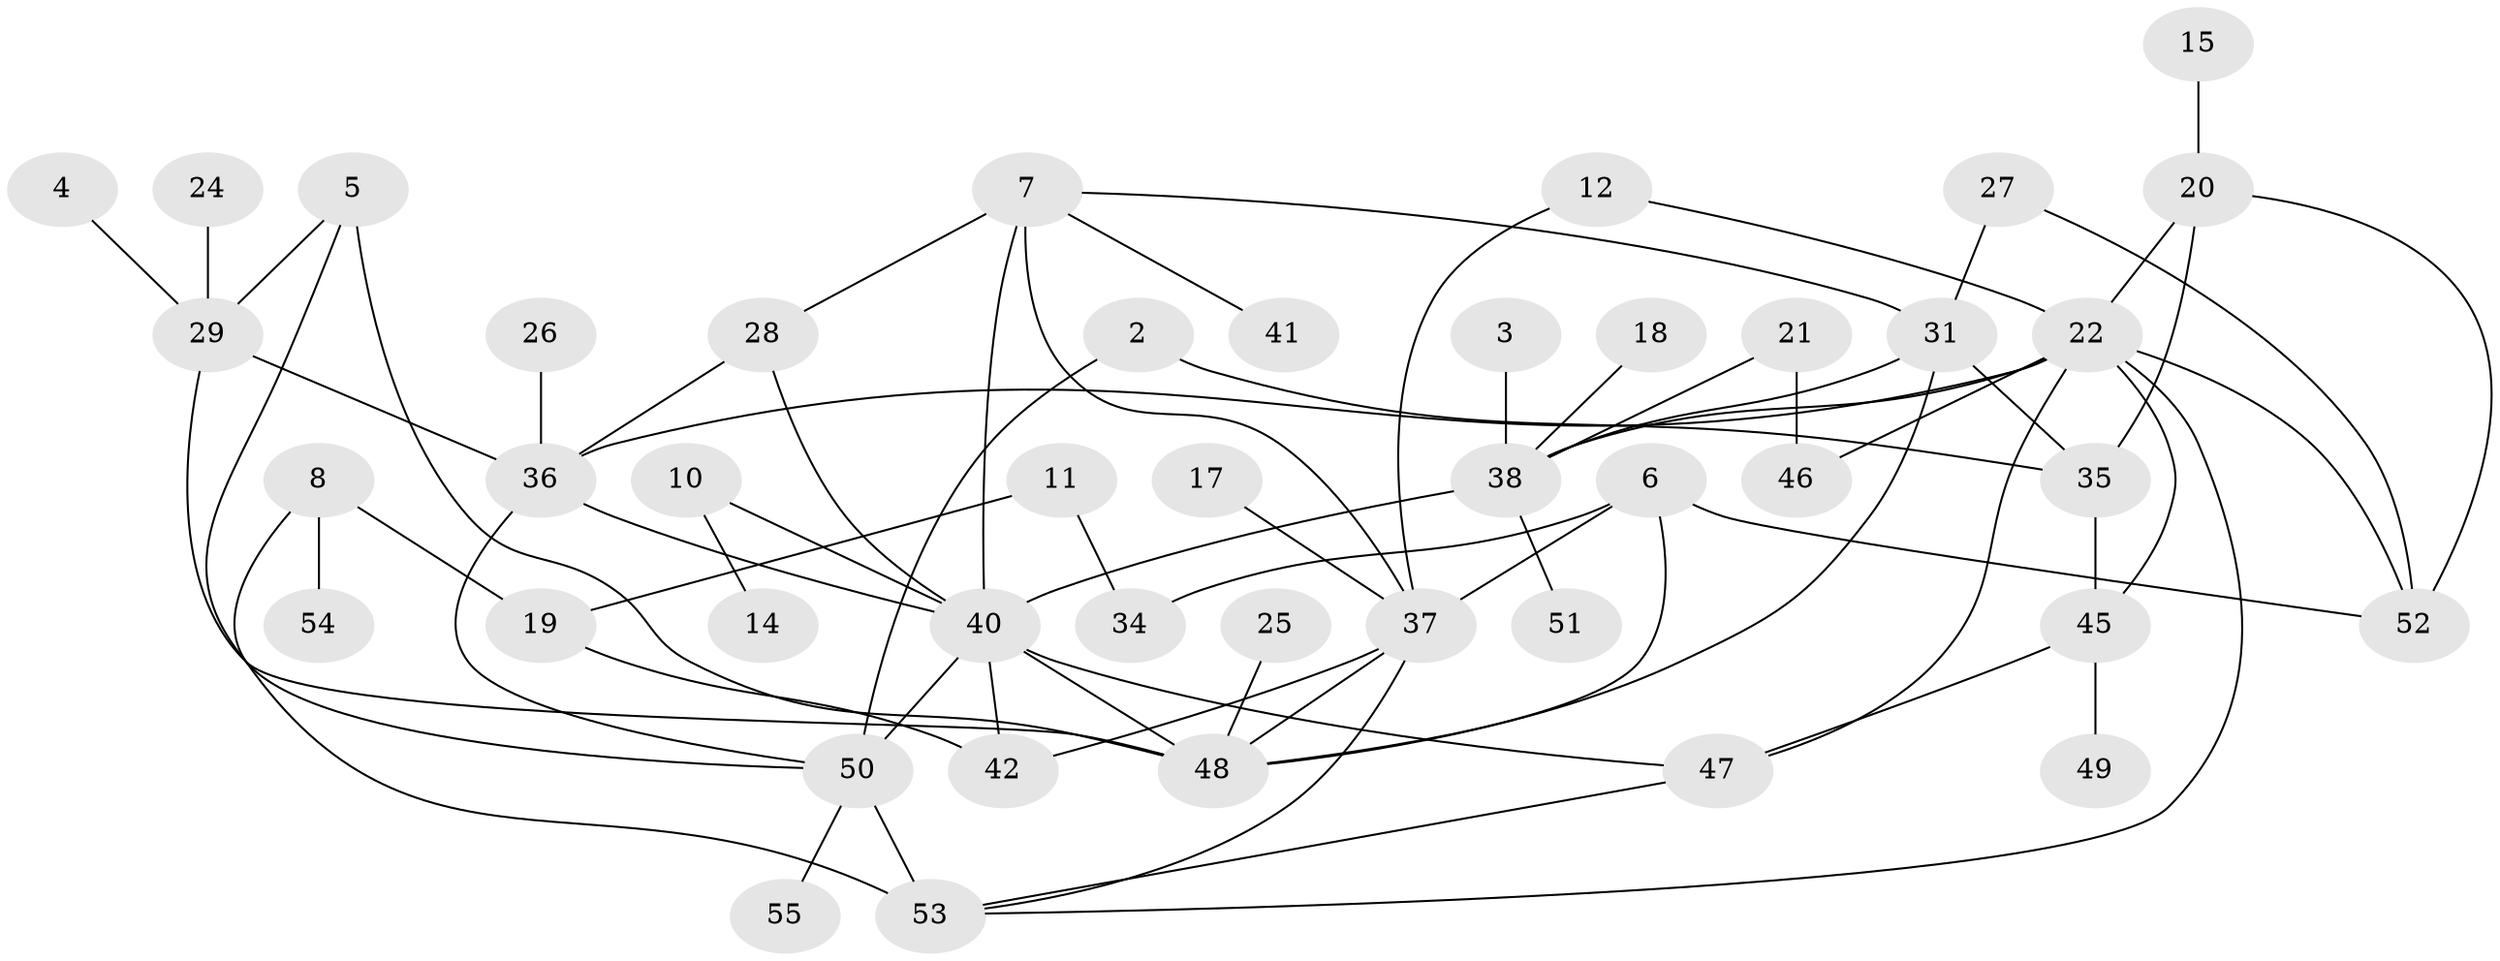 // original degree distribution, {4: 0.14678899082568808, 0: 0.10091743119266056, 3: 0.1651376146788991, 2: 0.23853211009174313, 1: 0.23853211009174313, 5: 0.08256880733944955, 7: 0.009174311926605505, 6: 0.01834862385321101}
// Generated by graph-tools (version 1.1) at 2025/49/03/09/25 03:49:10]
// undirected, 44 vertices, 70 edges
graph export_dot {
graph [start="1"]
  node [color=gray90,style=filled];
  2;
  3;
  4;
  5;
  6;
  7;
  8;
  10;
  11;
  12;
  14;
  15;
  17;
  18;
  19;
  20;
  21;
  22;
  24;
  25;
  26;
  27;
  28;
  29;
  31;
  34;
  35;
  36;
  37;
  38;
  40;
  41;
  42;
  45;
  46;
  47;
  48;
  49;
  50;
  51;
  52;
  53;
  54;
  55;
  2 -- 35 [weight=1.0];
  2 -- 50 [weight=1.0];
  3 -- 38 [weight=1.0];
  4 -- 29 [weight=1.0];
  5 -- 29 [weight=1.0];
  5 -- 48 [weight=1.0];
  5 -- 50 [weight=1.0];
  6 -- 34 [weight=1.0];
  6 -- 37 [weight=1.0];
  6 -- 48 [weight=1.0];
  6 -- 52 [weight=1.0];
  7 -- 28 [weight=1.0];
  7 -- 31 [weight=1.0];
  7 -- 37 [weight=1.0];
  7 -- 40 [weight=1.0];
  7 -- 41 [weight=1.0];
  8 -- 19 [weight=2.0];
  8 -- 53 [weight=2.0];
  8 -- 54 [weight=1.0];
  10 -- 14 [weight=1.0];
  10 -- 40 [weight=1.0];
  11 -- 19 [weight=1.0];
  11 -- 34 [weight=1.0];
  12 -- 22 [weight=1.0];
  12 -- 37 [weight=1.0];
  15 -- 20 [weight=1.0];
  17 -- 37 [weight=1.0];
  18 -- 38 [weight=1.0];
  19 -- 42 [weight=1.0];
  20 -- 22 [weight=1.0];
  20 -- 35 [weight=1.0];
  20 -- 52 [weight=1.0];
  21 -- 38 [weight=1.0];
  21 -- 46 [weight=1.0];
  22 -- 36 [weight=1.0];
  22 -- 38 [weight=1.0];
  22 -- 45 [weight=1.0];
  22 -- 46 [weight=1.0];
  22 -- 47 [weight=1.0];
  22 -- 52 [weight=1.0];
  22 -- 53 [weight=1.0];
  24 -- 29 [weight=1.0];
  25 -- 48 [weight=1.0];
  26 -- 36 [weight=1.0];
  27 -- 31 [weight=1.0];
  27 -- 52 [weight=1.0];
  28 -- 36 [weight=1.0];
  28 -- 40 [weight=1.0];
  29 -- 36 [weight=2.0];
  29 -- 48 [weight=2.0];
  31 -- 35 [weight=1.0];
  31 -- 38 [weight=1.0];
  31 -- 48 [weight=1.0];
  35 -- 45 [weight=1.0];
  36 -- 40 [weight=1.0];
  36 -- 50 [weight=1.0];
  37 -- 42 [weight=1.0];
  37 -- 48 [weight=1.0];
  37 -- 53 [weight=1.0];
  38 -- 40 [weight=1.0];
  38 -- 51 [weight=1.0];
  40 -- 42 [weight=1.0];
  40 -- 47 [weight=1.0];
  40 -- 48 [weight=1.0];
  40 -- 50 [weight=1.0];
  45 -- 47 [weight=1.0];
  45 -- 49 [weight=1.0];
  47 -- 53 [weight=1.0];
  50 -- 53 [weight=2.0];
  50 -- 55 [weight=1.0];
}
